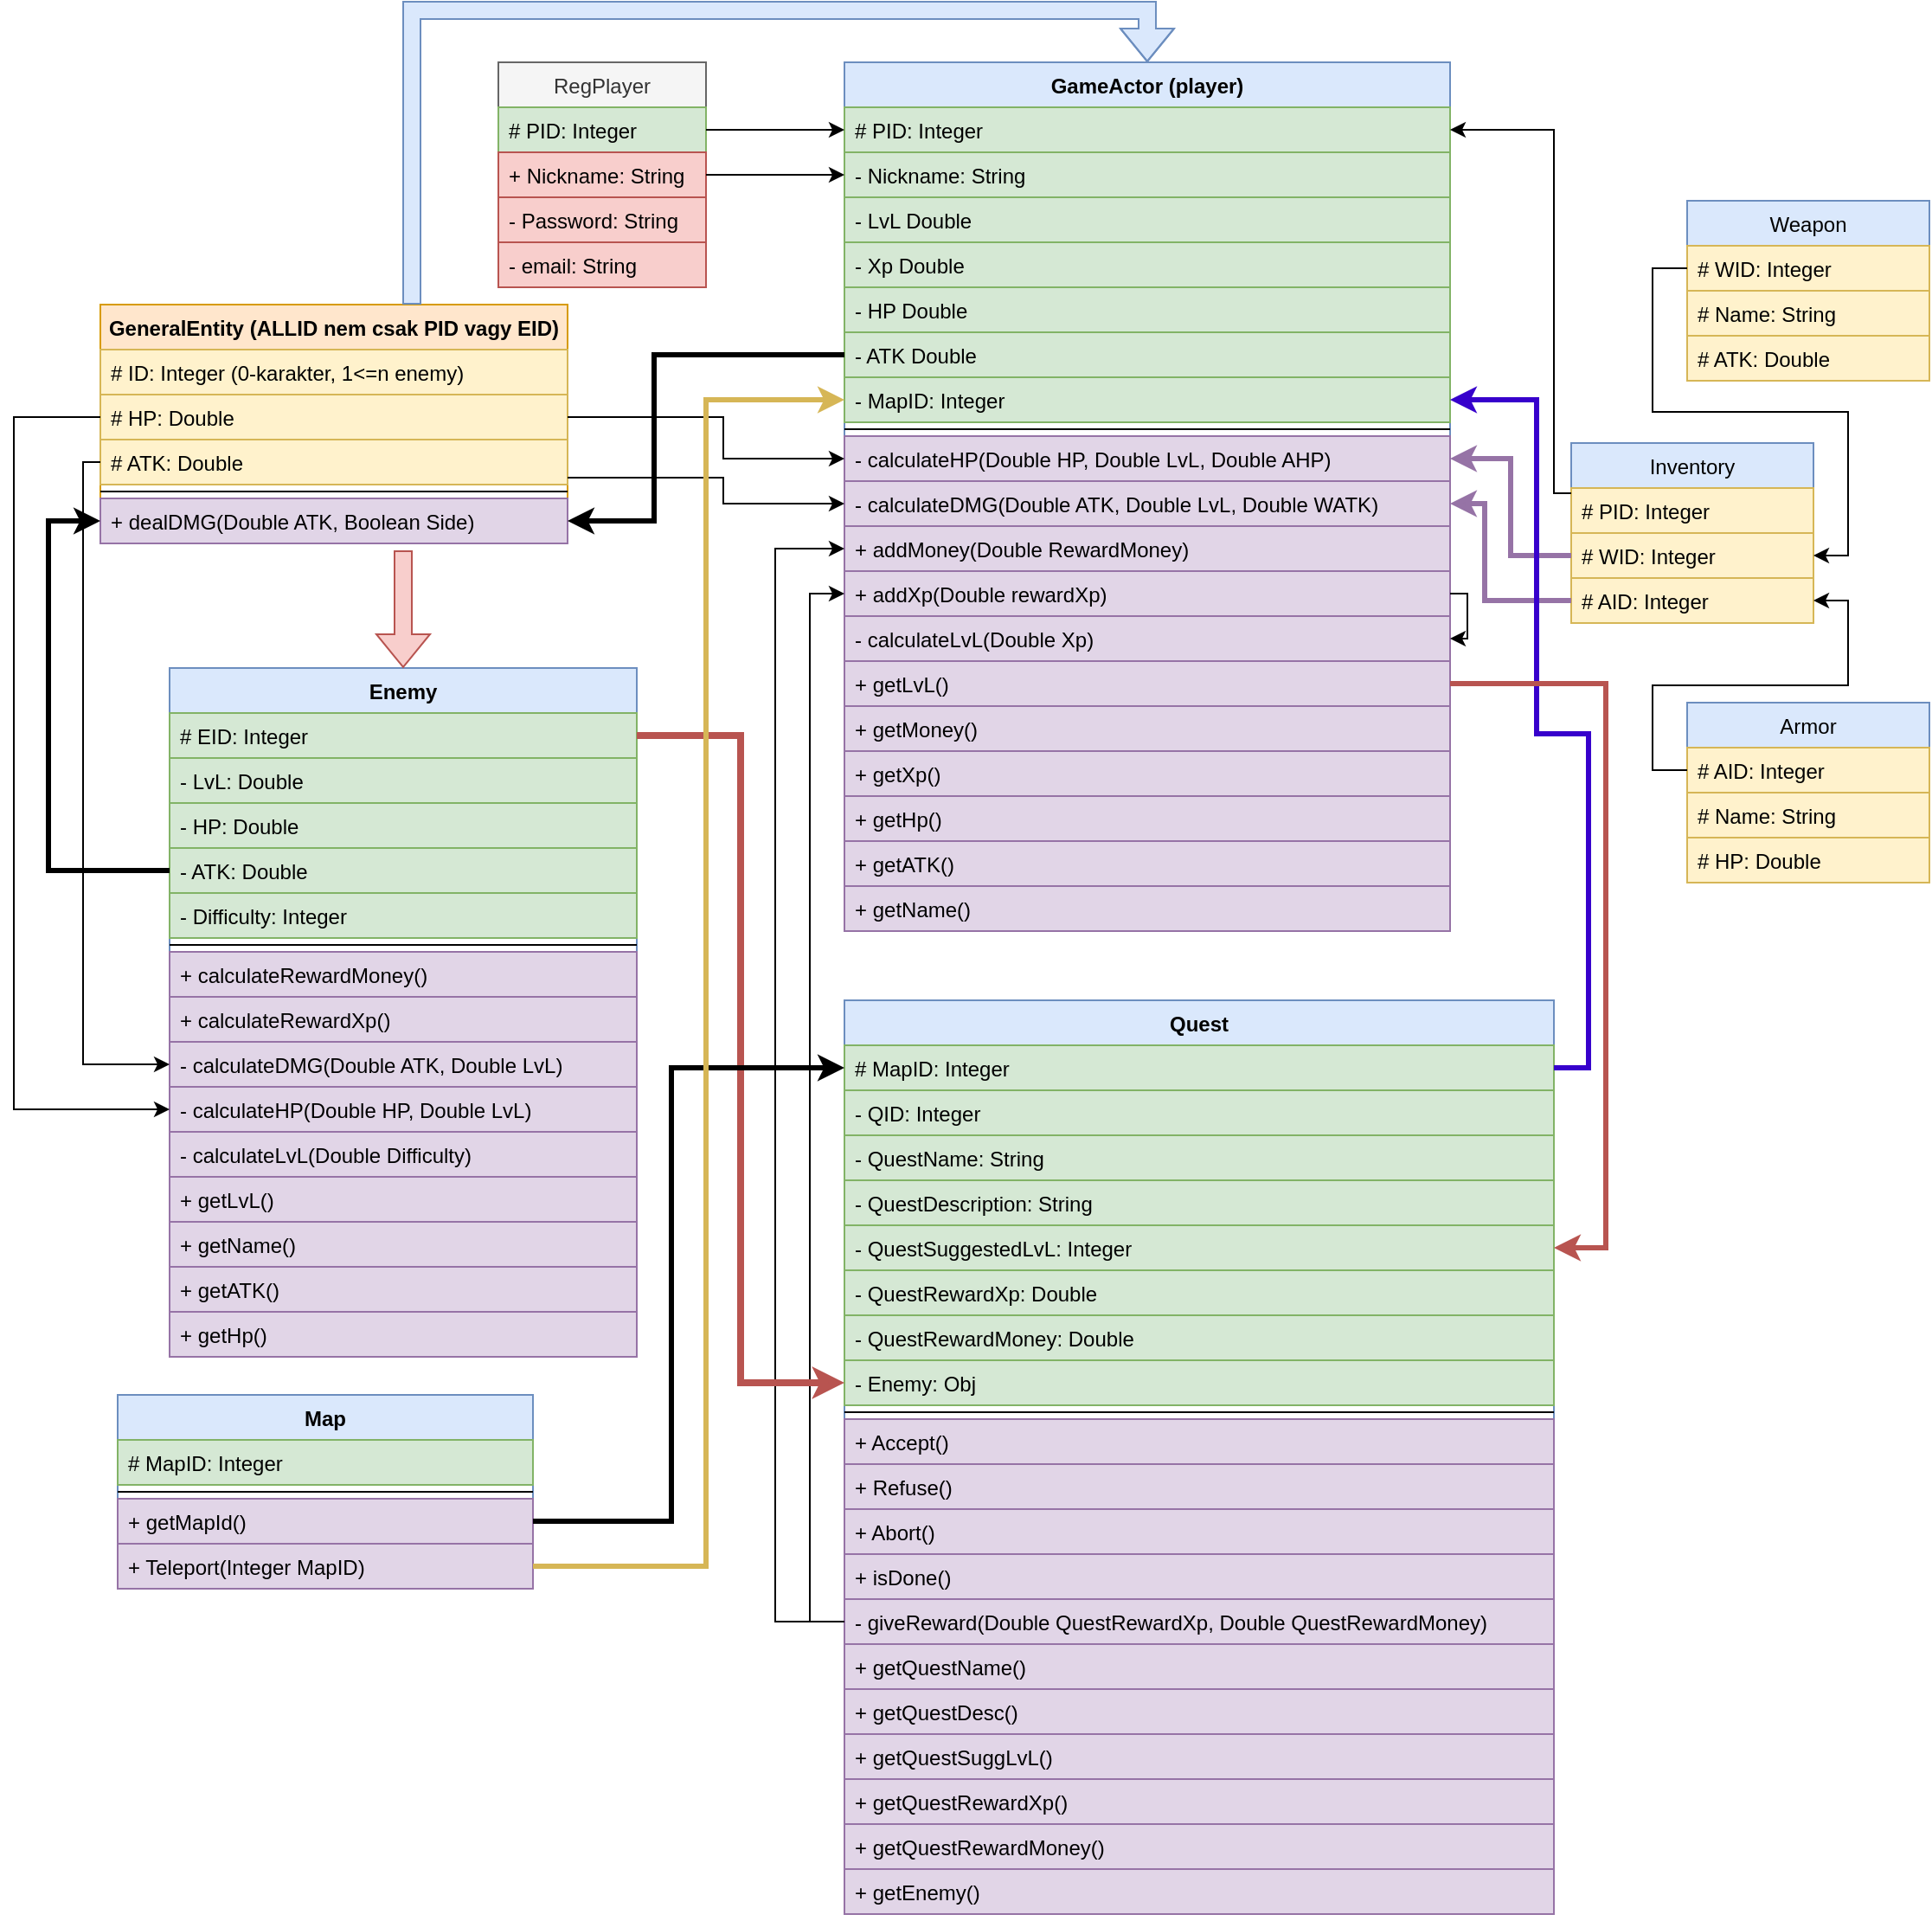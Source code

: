 <mxfile version="15.4.3" type="device"><diagram id="xhJjhPDZq72JSDryFc8_" name="Page-1"><mxGraphModel dx="2209" dy="1933" grid="1" gridSize="10" guides="1" tooltips="1" connect="1" arrows="1" fold="1" page="1" pageScale="1" pageWidth="827" pageHeight="1169" math="0" shadow="0"><root><mxCell id="0"/><mxCell id="1" parent="0"/><mxCell id="AXgc2tglBZsvaKibk7Cw-1" value="RegPlayer" style="swimlane;fontStyle=0;childLayout=stackLayout;horizontal=1;startSize=26;fillColor=#f5f5f5;horizontalStack=0;resizeParent=1;resizeParentMax=0;resizeLast=0;collapsible=1;marginBottom=0;strokeColor=#666666;fontColor=#333333;" vertex="1" parent="1"><mxGeometry width="120" height="130" as="geometry"><mxRectangle x="40" y="80" width="90" height="26" as="alternateBounds"/></mxGeometry></mxCell><mxCell id="AXgc2tglBZsvaKibk7Cw-6" value="# PID: Integer" style="text;strokeColor=#82b366;fillColor=#d5e8d4;align=left;verticalAlign=top;spacingLeft=4;spacingRight=4;overflow=hidden;rotatable=0;points=[[0,0.5],[1,0.5]];portConstraint=eastwest;" vertex="1" parent="AXgc2tglBZsvaKibk7Cw-1"><mxGeometry y="26" width="120" height="26" as="geometry"/></mxCell><mxCell id="AXgc2tglBZsvaKibk7Cw-2" value="+ Nickname: String" style="text;strokeColor=#b85450;fillColor=#f8cecc;align=left;verticalAlign=top;spacingLeft=4;spacingRight=4;overflow=hidden;rotatable=0;points=[[0,0.5],[1,0.5]];portConstraint=eastwest;" vertex="1" parent="AXgc2tglBZsvaKibk7Cw-1"><mxGeometry y="52" width="120" height="26" as="geometry"/></mxCell><mxCell id="AXgc2tglBZsvaKibk7Cw-3" value="- Password: String   " style="text;strokeColor=#b85450;fillColor=#f8cecc;align=left;verticalAlign=top;spacingLeft=4;spacingRight=4;overflow=hidden;rotatable=0;points=[[0,0.5],[1,0.5]];portConstraint=eastwest;" vertex="1" parent="AXgc2tglBZsvaKibk7Cw-1"><mxGeometry y="78" width="120" height="26" as="geometry"/></mxCell><mxCell id="AXgc2tglBZsvaKibk7Cw-4" value="- email: String" style="text;strokeColor=#b85450;fillColor=#f8cecc;align=left;verticalAlign=top;spacingLeft=4;spacingRight=4;overflow=hidden;rotatable=0;points=[[0,0.5],[1,0.5]];portConstraint=eastwest;" vertex="1" parent="AXgc2tglBZsvaKibk7Cw-1"><mxGeometry y="104" width="120" height="26" as="geometry"/></mxCell><mxCell id="AXgc2tglBZsvaKibk7Cw-5" value="GameActor (player)" style="swimlane;fontStyle=1;align=center;verticalAlign=top;childLayout=stackLayout;horizontal=1;startSize=26;horizontalStack=0;resizeParent=1;resizeParentMax=0;resizeLast=0;collapsible=1;marginBottom=0;fillColor=#dae8fc;strokeColor=#6c8ebf;" vertex="1" parent="1"><mxGeometry x="200" width="350" height="502" as="geometry"/></mxCell><mxCell id="AXgc2tglBZsvaKibk7Cw-11" value="# PID: Integer" style="text;strokeColor=#82b366;fillColor=#d5e8d4;align=left;verticalAlign=top;spacingLeft=4;spacingRight=4;overflow=hidden;rotatable=0;points=[[0,0.5],[1,0.5]];portConstraint=eastwest;" vertex="1" parent="AXgc2tglBZsvaKibk7Cw-5"><mxGeometry y="26" width="350" height="26" as="geometry"/></mxCell><mxCell id="AXgc2tglBZsvaKibk7Cw-38" value="- Nickname: String" style="text;strokeColor=#82b366;fillColor=#d5e8d4;align=left;verticalAlign=top;spacingLeft=4;spacingRight=4;overflow=hidden;rotatable=0;points=[[0,0.5],[1,0.5]];portConstraint=eastwest;" vertex="1" parent="AXgc2tglBZsvaKibk7Cw-5"><mxGeometry y="52" width="350" height="26" as="geometry"/></mxCell><mxCell id="AXgc2tglBZsvaKibk7Cw-18" value="- LvL Double" style="text;strokeColor=#82b366;fillColor=#d5e8d4;align=left;verticalAlign=top;spacingLeft=4;spacingRight=4;overflow=hidden;rotatable=0;points=[[0,0.5],[1,0.5]];portConstraint=eastwest;" vertex="1" parent="AXgc2tglBZsvaKibk7Cw-5"><mxGeometry y="78" width="350" height="26" as="geometry"/></mxCell><mxCell id="AXgc2tglBZsvaKibk7Cw-14" value="- Xp Double" style="text;strokeColor=#82b366;fillColor=#d5e8d4;align=left;verticalAlign=top;spacingLeft=4;spacingRight=4;overflow=hidden;rotatable=0;points=[[0,0.5],[1,0.5]];portConstraint=eastwest;" vertex="1" parent="AXgc2tglBZsvaKibk7Cw-5"><mxGeometry y="104" width="350" height="26" as="geometry"/></mxCell><mxCell id="AXgc2tglBZsvaKibk7Cw-15" value="- HP Double" style="text;strokeColor=#82b366;fillColor=#d5e8d4;align=left;verticalAlign=top;spacingLeft=4;spacingRight=4;overflow=hidden;rotatable=0;points=[[0,0.5],[1,0.5]];portConstraint=eastwest;" vertex="1" parent="AXgc2tglBZsvaKibk7Cw-5"><mxGeometry y="130" width="350" height="26" as="geometry"/></mxCell><mxCell id="AXgc2tglBZsvaKibk7Cw-16" value="- ATK Double" style="text;strokeColor=#82b366;fillColor=#d5e8d4;align=left;verticalAlign=top;spacingLeft=4;spacingRight=4;overflow=hidden;rotatable=0;points=[[0,0.5],[1,0.5]];portConstraint=eastwest;" vertex="1" parent="AXgc2tglBZsvaKibk7Cw-5"><mxGeometry y="156" width="350" height="26" as="geometry"/></mxCell><mxCell id="AXgc2tglBZsvaKibk7Cw-91" value="- MapID: Integer" style="text;strokeColor=#82b366;fillColor=#d5e8d4;align=left;verticalAlign=top;spacingLeft=4;spacingRight=4;overflow=hidden;rotatable=0;points=[[0,0.5],[1,0.5]];portConstraint=eastwest;" vertex="1" parent="AXgc2tglBZsvaKibk7Cw-5"><mxGeometry y="182" width="350" height="26" as="geometry"/></mxCell><mxCell id="AXgc2tglBZsvaKibk7Cw-7" value="" style="line;strokeWidth=1;fillColor=none;align=left;verticalAlign=middle;spacingTop=-1;spacingLeft=3;spacingRight=3;rotatable=0;labelPosition=right;points=[];portConstraint=eastwest;" vertex="1" parent="AXgc2tglBZsvaKibk7Cw-5"><mxGeometry y="208" width="350" height="8" as="geometry"/></mxCell><mxCell id="AXgc2tglBZsvaKibk7Cw-17" value="- calculateHP(Double HP, Double LvL, Double AHP)" style="text;strokeColor=#9673a6;fillColor=#e1d5e7;align=left;verticalAlign=top;spacingLeft=4;spacingRight=4;overflow=hidden;rotatable=0;points=[[0,0.5],[1,0.5]];portConstraint=eastwest;" vertex="1" parent="AXgc2tglBZsvaKibk7Cw-5"><mxGeometry y="216" width="350" height="26" as="geometry"/></mxCell><mxCell id="AXgc2tglBZsvaKibk7Cw-19" value="- calculateDMG(Double ATK, Double LvL, Double WATK)" style="text;strokeColor=#9673a6;fillColor=#e1d5e7;align=left;verticalAlign=top;spacingLeft=4;spacingRight=4;overflow=hidden;rotatable=0;points=[[0,0.5],[1,0.5]];portConstraint=eastwest;" vertex="1" parent="AXgc2tglBZsvaKibk7Cw-5"><mxGeometry y="242" width="350" height="26" as="geometry"/></mxCell><mxCell id="AXgc2tglBZsvaKibk7Cw-9" value="+ addMoney(Double RewardMoney)" style="text;strokeColor=#9673a6;fillColor=#e1d5e7;align=left;verticalAlign=top;spacingLeft=4;spacingRight=4;overflow=hidden;rotatable=0;points=[[0,0.5],[1,0.5]];portConstraint=eastwest;" vertex="1" parent="AXgc2tglBZsvaKibk7Cw-5"><mxGeometry y="268" width="350" height="26" as="geometry"/></mxCell><mxCell id="AXgc2tglBZsvaKibk7Cw-8" value="+ addXp(Double rewardXp)" style="text;strokeColor=#9673a6;fillColor=#e1d5e7;align=left;verticalAlign=top;spacingLeft=4;spacingRight=4;overflow=hidden;rotatable=0;points=[[0,0.5],[1,0.5]];portConstraint=eastwest;" vertex="1" parent="AXgc2tglBZsvaKibk7Cw-5"><mxGeometry y="294" width="350" height="26" as="geometry"/></mxCell><mxCell id="AXgc2tglBZsvaKibk7Cw-10" value="- calculateLvL(Double Xp)" style="text;strokeColor=#9673a6;fillColor=#e1d5e7;align=left;verticalAlign=top;spacingLeft=4;spacingRight=4;overflow=hidden;rotatable=0;points=[[0,0.5],[1,0.5]];portConstraint=eastwest;" vertex="1" parent="AXgc2tglBZsvaKibk7Cw-5"><mxGeometry y="320" width="350" height="26" as="geometry"/></mxCell><mxCell id="AXgc2tglBZsvaKibk7Cw-68" value="+ getLvL()" style="text;strokeColor=#9673a6;fillColor=#e1d5e7;align=left;verticalAlign=top;spacingLeft=4;spacingRight=4;overflow=hidden;rotatable=0;points=[[0,0.5],[1,0.5]];portConstraint=eastwest;" vertex="1" parent="AXgc2tglBZsvaKibk7Cw-5"><mxGeometry y="346" width="350" height="26" as="geometry"/></mxCell><mxCell id="AXgc2tglBZsvaKibk7Cw-69" value="+ getMoney()" style="text;strokeColor=#9673a6;fillColor=#e1d5e7;align=left;verticalAlign=top;spacingLeft=4;spacingRight=4;overflow=hidden;rotatable=0;points=[[0,0.5],[1,0.5]];portConstraint=eastwest;" vertex="1" parent="AXgc2tglBZsvaKibk7Cw-5"><mxGeometry y="372" width="350" height="26" as="geometry"/></mxCell><mxCell id="AXgc2tglBZsvaKibk7Cw-70" value="+ getXp()" style="text;strokeColor=#9673a6;fillColor=#e1d5e7;align=left;verticalAlign=top;spacingLeft=4;spacingRight=4;overflow=hidden;rotatable=0;points=[[0,0.5],[1,0.5]];portConstraint=eastwest;" vertex="1" parent="AXgc2tglBZsvaKibk7Cw-5"><mxGeometry y="398" width="350" height="26" as="geometry"/></mxCell><mxCell id="AXgc2tglBZsvaKibk7Cw-71" value="+ getHp()" style="text;strokeColor=#9673a6;fillColor=#e1d5e7;align=left;verticalAlign=top;spacingLeft=4;spacingRight=4;overflow=hidden;rotatable=0;points=[[0,0.5],[1,0.5]];portConstraint=eastwest;" vertex="1" parent="AXgc2tglBZsvaKibk7Cw-5"><mxGeometry y="424" width="350" height="26" as="geometry"/></mxCell><mxCell id="AXgc2tglBZsvaKibk7Cw-72" value="+ getATK()" style="text;strokeColor=#9673a6;fillColor=#e1d5e7;align=left;verticalAlign=top;spacingLeft=4;spacingRight=4;overflow=hidden;rotatable=0;points=[[0,0.5],[1,0.5]];portConstraint=eastwest;" vertex="1" parent="AXgc2tglBZsvaKibk7Cw-5"><mxGeometry y="450" width="350" height="26" as="geometry"/></mxCell><mxCell id="AXgc2tglBZsvaKibk7Cw-73" value="+ getName()" style="text;strokeColor=#9673a6;fillColor=#e1d5e7;align=left;verticalAlign=top;spacingLeft=4;spacingRight=4;overflow=hidden;rotatable=0;points=[[0,0.5],[1,0.5]];portConstraint=eastwest;" vertex="1" parent="AXgc2tglBZsvaKibk7Cw-5"><mxGeometry y="476" width="350" height="26" as="geometry"/></mxCell><mxCell id="AXgc2tglBZsvaKibk7Cw-104" style="edgeStyle=orthogonalEdgeStyle;rounded=0;orthogonalLoop=1;jettySize=auto;html=1;entryX=1;entryY=0.5;entryDx=0;entryDy=0;" edge="1" parent="AXgc2tglBZsvaKibk7Cw-5" source="AXgc2tglBZsvaKibk7Cw-8" target="AXgc2tglBZsvaKibk7Cw-10"><mxGeometry relative="1" as="geometry"><mxPoint x="360" y="340" as="targetPoint"/><Array as="points"><mxPoint x="360" y="307"/><mxPoint x="360" y="333"/></Array></mxGeometry></mxCell><mxCell id="AXgc2tglBZsvaKibk7Cw-20" value="Inventory" style="swimlane;fontStyle=0;childLayout=stackLayout;horizontal=1;startSize=26;fillColor=#dae8fc;horizontalStack=0;resizeParent=1;resizeParentMax=0;resizeLast=0;collapsible=1;marginBottom=0;strokeColor=#6c8ebf;" vertex="1" parent="1"><mxGeometry x="620" y="220" width="140" height="104" as="geometry"/></mxCell><mxCell id="AXgc2tglBZsvaKibk7Cw-21" value="# PID: Integer" style="text;strokeColor=#d6b656;fillColor=#fff2cc;align=left;verticalAlign=top;spacingLeft=4;spacingRight=4;overflow=hidden;rotatable=0;points=[[0,0.5],[1,0.5]];portConstraint=eastwest;" vertex="1" parent="AXgc2tglBZsvaKibk7Cw-20"><mxGeometry y="26" width="140" height="26" as="geometry"/></mxCell><mxCell id="AXgc2tglBZsvaKibk7Cw-22" value="# WID: Integer  " style="text;strokeColor=#d6b656;fillColor=#fff2cc;align=left;verticalAlign=top;spacingLeft=4;spacingRight=4;overflow=hidden;rotatable=0;points=[[0,0.5],[1,0.5]];portConstraint=eastwest;" vertex="1" parent="AXgc2tglBZsvaKibk7Cw-20"><mxGeometry y="52" width="140" height="26" as="geometry"/></mxCell><mxCell id="AXgc2tglBZsvaKibk7Cw-23" value="# AID: Integer" style="text;strokeColor=#d6b656;fillColor=#fff2cc;align=left;verticalAlign=top;spacingLeft=4;spacingRight=4;overflow=hidden;rotatable=0;points=[[0,0.5],[1,0.5]];portConstraint=eastwest;" vertex="1" parent="AXgc2tglBZsvaKibk7Cw-20"><mxGeometry y="78" width="140" height="26" as="geometry"/></mxCell><mxCell id="AXgc2tglBZsvaKibk7Cw-24" style="edgeStyle=orthogonalEdgeStyle;rounded=0;orthogonalLoop=1;jettySize=auto;html=1;fillColor=#e1d5e7;strokeColor=#9673a6;strokeWidth=3;" edge="1" parent="1" source="AXgc2tglBZsvaKibk7Cw-22" target="AXgc2tglBZsvaKibk7Cw-17"><mxGeometry relative="1" as="geometry"/></mxCell><mxCell id="AXgc2tglBZsvaKibk7Cw-25" style="edgeStyle=orthogonalEdgeStyle;rounded=0;orthogonalLoop=1;jettySize=auto;html=1;fillColor=#e1d5e7;strokeColor=#9673a6;strokeWidth=3;" edge="1" parent="1" source="AXgc2tglBZsvaKibk7Cw-23" target="AXgc2tglBZsvaKibk7Cw-19"><mxGeometry relative="1" as="geometry"><Array as="points"><mxPoint x="570" y="311"/><mxPoint x="570" y="255"/></Array></mxGeometry></mxCell><mxCell id="AXgc2tglBZsvaKibk7Cw-26" style="edgeStyle=orthogonalEdgeStyle;rounded=0;orthogonalLoop=1;jettySize=auto;html=1;" edge="1" parent="1" source="AXgc2tglBZsvaKibk7Cw-21" target="AXgc2tglBZsvaKibk7Cw-11"><mxGeometry relative="1" as="geometry"><Array as="points"><mxPoint x="610" y="249"/><mxPoint x="610" y="39"/></Array></mxGeometry></mxCell><mxCell id="AXgc2tglBZsvaKibk7Cw-27" value="Weapon" style="swimlane;fontStyle=0;childLayout=stackLayout;horizontal=1;startSize=26;fillColor=#dae8fc;horizontalStack=0;resizeParent=1;resizeParentMax=0;resizeLast=0;collapsible=1;marginBottom=0;strokeColor=#6c8ebf;" vertex="1" parent="1"><mxGeometry x="687" y="80" width="140" height="104" as="geometry"/></mxCell><mxCell id="AXgc2tglBZsvaKibk7Cw-30" value="# WID: Integer" style="text;strokeColor=#d6b656;fillColor=#fff2cc;align=left;verticalAlign=top;spacingLeft=4;spacingRight=4;overflow=hidden;rotatable=0;points=[[0,0.5],[1,0.5]];portConstraint=eastwest;" vertex="1" parent="AXgc2tglBZsvaKibk7Cw-27"><mxGeometry y="26" width="140" height="26" as="geometry"/></mxCell><mxCell id="AXgc2tglBZsvaKibk7Cw-28" value="# Name: String" style="text;strokeColor=#d6b656;fillColor=#fff2cc;align=left;verticalAlign=top;spacingLeft=4;spacingRight=4;overflow=hidden;rotatable=0;points=[[0,0.5],[1,0.5]];portConstraint=eastwest;" vertex="1" parent="AXgc2tglBZsvaKibk7Cw-27"><mxGeometry y="52" width="140" height="26" as="geometry"/></mxCell><mxCell id="AXgc2tglBZsvaKibk7Cw-29" value="# ATK: Double" style="text;strokeColor=#d6b656;fillColor=#fff2cc;align=left;verticalAlign=top;spacingLeft=4;spacingRight=4;overflow=hidden;rotatable=0;points=[[0,0.5],[1,0.5]];portConstraint=eastwest;" vertex="1" parent="AXgc2tglBZsvaKibk7Cw-27"><mxGeometry y="78" width="140" height="26" as="geometry"/></mxCell><mxCell id="AXgc2tglBZsvaKibk7Cw-31" style="edgeStyle=orthogonalEdgeStyle;rounded=0;orthogonalLoop=1;jettySize=auto;html=1;entryX=1;entryY=0.5;entryDx=0;entryDy=0;" edge="1" parent="1" source="AXgc2tglBZsvaKibk7Cw-30" target="AXgc2tglBZsvaKibk7Cw-22"><mxGeometry relative="1" as="geometry"/></mxCell><mxCell id="AXgc2tglBZsvaKibk7Cw-33" value="Armor" style="swimlane;fontStyle=0;childLayout=stackLayout;horizontal=1;startSize=26;fillColor=#dae8fc;horizontalStack=0;resizeParent=1;resizeParentMax=0;resizeLast=0;collapsible=1;marginBottom=0;strokeColor=#6c8ebf;" vertex="1" parent="1"><mxGeometry x="687" y="370" width="140" height="104" as="geometry"/></mxCell><mxCell id="AXgc2tglBZsvaKibk7Cw-34" value="# AID: Integer" style="text;strokeColor=#d6b656;fillColor=#fff2cc;align=left;verticalAlign=top;spacingLeft=4;spacingRight=4;overflow=hidden;rotatable=0;points=[[0,0.5],[1,0.5]];portConstraint=eastwest;" vertex="1" parent="AXgc2tglBZsvaKibk7Cw-33"><mxGeometry y="26" width="140" height="26" as="geometry"/></mxCell><mxCell id="AXgc2tglBZsvaKibk7Cw-35" value="# Name: String" style="text;strokeColor=#d6b656;fillColor=#fff2cc;align=left;verticalAlign=top;spacingLeft=4;spacingRight=4;overflow=hidden;rotatable=0;points=[[0,0.5],[1,0.5]];portConstraint=eastwest;" vertex="1" parent="AXgc2tglBZsvaKibk7Cw-33"><mxGeometry y="52" width="140" height="26" as="geometry"/></mxCell><mxCell id="AXgc2tglBZsvaKibk7Cw-36" value="# HP: Double" style="text;strokeColor=#d6b656;fillColor=#fff2cc;align=left;verticalAlign=top;spacingLeft=4;spacingRight=4;overflow=hidden;rotatable=0;points=[[0,0.5],[1,0.5]];portConstraint=eastwest;" vertex="1" parent="AXgc2tglBZsvaKibk7Cw-33"><mxGeometry y="78" width="140" height="26" as="geometry"/></mxCell><mxCell id="AXgc2tglBZsvaKibk7Cw-37" style="edgeStyle=orthogonalEdgeStyle;rounded=0;orthogonalLoop=1;jettySize=auto;html=1;entryX=1;entryY=0.5;entryDx=0;entryDy=0;" edge="1" parent="1" source="AXgc2tglBZsvaKibk7Cw-34" target="AXgc2tglBZsvaKibk7Cw-23"><mxGeometry relative="1" as="geometry"/></mxCell><mxCell id="AXgc2tglBZsvaKibk7Cw-39" style="edgeStyle=orthogonalEdgeStyle;rounded=0;orthogonalLoop=1;jettySize=auto;html=1;" edge="1" parent="1" source="AXgc2tglBZsvaKibk7Cw-2" target="AXgc2tglBZsvaKibk7Cw-38"><mxGeometry relative="1" as="geometry"/></mxCell><mxCell id="AXgc2tglBZsvaKibk7Cw-41" style="edgeStyle=orthogonalEdgeStyle;rounded=0;orthogonalLoop=1;jettySize=auto;html=1;" edge="1" parent="1" source="AXgc2tglBZsvaKibk7Cw-6" target="AXgc2tglBZsvaKibk7Cw-11"><mxGeometry relative="1" as="geometry"/></mxCell><mxCell id="AXgc2tglBZsvaKibk7Cw-45" value="GeneralEntity (ALLID nem csak PID vagy EID)" style="swimlane;fontStyle=1;align=center;verticalAlign=top;childLayout=stackLayout;horizontal=1;startSize=26;horizontalStack=0;resizeParent=1;resizeParentMax=0;resizeLast=0;collapsible=1;marginBottom=0;fillColor=#ffe6cc;strokeColor=#d79b00;" vertex="1" parent="1"><mxGeometry x="-230" y="140" width="270" height="138" as="geometry"/></mxCell><mxCell id="AXgc2tglBZsvaKibk7Cw-50" value="# ID: Integer (0-karakter, 1&lt;=n enemy)" style="text;strokeColor=#d6b656;fillColor=#fff2cc;align=left;verticalAlign=top;spacingLeft=4;spacingRight=4;overflow=hidden;rotatable=0;points=[[0,0.5],[1,0.5]];portConstraint=eastwest;" vertex="1" parent="AXgc2tglBZsvaKibk7Cw-45"><mxGeometry y="26" width="270" height="26" as="geometry"/></mxCell><mxCell id="AXgc2tglBZsvaKibk7Cw-46" value="# HP: Double" style="text;strokeColor=#d6b656;fillColor=#fff2cc;align=left;verticalAlign=top;spacingLeft=4;spacingRight=4;overflow=hidden;rotatable=0;points=[[0,0.5],[1,0.5]];portConstraint=eastwest;" vertex="1" parent="AXgc2tglBZsvaKibk7Cw-45"><mxGeometry y="52" width="270" height="26" as="geometry"/></mxCell><mxCell id="AXgc2tglBZsvaKibk7Cw-49" value="# ATK: Double" style="text;strokeColor=#d6b656;fillColor=#fff2cc;align=left;verticalAlign=top;spacingLeft=4;spacingRight=4;overflow=hidden;rotatable=0;points=[[0,0.5],[1,0.5]];portConstraint=eastwest;" vertex="1" parent="AXgc2tglBZsvaKibk7Cw-45"><mxGeometry y="78" width="270" height="26" as="geometry"/></mxCell><mxCell id="AXgc2tglBZsvaKibk7Cw-80" value="" style="line;strokeWidth=1;fillColor=none;align=left;verticalAlign=middle;spacingTop=-1;spacingLeft=3;spacingRight=3;rotatable=0;labelPosition=right;points=[];portConstraint=eastwest;" vertex="1" parent="AXgc2tglBZsvaKibk7Cw-45"><mxGeometry y="104" width="270" height="8" as="geometry"/></mxCell><mxCell id="AXgc2tglBZsvaKibk7Cw-81" value="+ dealDMG(Double ATK, Boolean Side)" style="text;strokeColor=#9673a6;fillColor=#e1d5e7;align=left;verticalAlign=top;spacingLeft=4;spacingRight=4;overflow=hidden;rotatable=0;points=[[0,0.5],[1,0.5]];portConstraint=eastwest;" vertex="1" parent="AXgc2tglBZsvaKibk7Cw-45"><mxGeometry y="112" width="270" height="26" as="geometry"/></mxCell><mxCell id="AXgc2tglBZsvaKibk7Cw-53" style="edgeStyle=orthogonalEdgeStyle;rounded=0;orthogonalLoop=1;jettySize=auto;html=1;" edge="1" parent="1" source="AXgc2tglBZsvaKibk7Cw-46" target="AXgc2tglBZsvaKibk7Cw-17"><mxGeometry relative="1" as="geometry"><mxPoint x="170" y="230" as="targetPoint"/><Array as="points"><mxPoint x="130" y="205"/><mxPoint x="130" y="229"/></Array></mxGeometry></mxCell><mxCell id="AXgc2tglBZsvaKibk7Cw-54" style="edgeStyle=orthogonalEdgeStyle;rounded=0;orthogonalLoop=1;jettySize=auto;html=1;" edge="1" parent="1" source="AXgc2tglBZsvaKibk7Cw-49" target="AXgc2tglBZsvaKibk7Cw-19"><mxGeometry relative="1" as="geometry"><Array as="points"><mxPoint x="130" y="240"/><mxPoint x="130" y="255"/></Array></mxGeometry></mxCell><mxCell id="AXgc2tglBZsvaKibk7Cw-55" value="Enemy" style="swimlane;fontStyle=1;align=center;verticalAlign=top;childLayout=stackLayout;horizontal=1;startSize=26;horizontalStack=0;resizeParent=1;resizeParentMax=0;resizeLast=0;collapsible=1;marginBottom=0;fillColor=#dae8fc;strokeColor=#6c8ebf;" vertex="1" parent="1"><mxGeometry x="-190" y="350" width="270" height="398" as="geometry"/></mxCell><mxCell id="AXgc2tglBZsvaKibk7Cw-56" value="# EID: Integer" style="text;strokeColor=#82b366;fillColor=#d5e8d4;align=left;verticalAlign=top;spacingLeft=4;spacingRight=4;overflow=hidden;rotatable=0;points=[[0,0.5],[1,0.5]];portConstraint=eastwest;" vertex="1" parent="AXgc2tglBZsvaKibk7Cw-55"><mxGeometry y="26" width="270" height="26" as="geometry"/></mxCell><mxCell id="AXgc2tglBZsvaKibk7Cw-78" value="- LvL: Double" style="text;strokeColor=#82b366;fillColor=#d5e8d4;align=left;verticalAlign=top;spacingLeft=4;spacingRight=4;overflow=hidden;rotatable=0;points=[[0,0.5],[1,0.5]];portConstraint=eastwest;" vertex="1" parent="AXgc2tglBZsvaKibk7Cw-55"><mxGeometry y="52" width="270" height="26" as="geometry"/></mxCell><mxCell id="AXgc2tglBZsvaKibk7Cw-62" value="- HP: Double" style="text;strokeColor=#82b366;fillColor=#d5e8d4;align=left;verticalAlign=top;spacingLeft=4;spacingRight=4;overflow=hidden;rotatable=0;points=[[0,0.5],[1,0.5]];portConstraint=eastwest;" vertex="1" parent="AXgc2tglBZsvaKibk7Cw-55"><mxGeometry y="78" width="270" height="26" as="geometry"/></mxCell><mxCell id="AXgc2tglBZsvaKibk7Cw-63" value="- ATK: Double" style="text;strokeColor=#82b366;fillColor=#d5e8d4;align=left;verticalAlign=top;spacingLeft=4;spacingRight=4;overflow=hidden;rotatable=0;points=[[0,0.5],[1,0.5]];portConstraint=eastwest;" vertex="1" parent="AXgc2tglBZsvaKibk7Cw-55"><mxGeometry y="104" width="270" height="26" as="geometry"/></mxCell><mxCell id="AXgc2tglBZsvaKibk7Cw-64" value="- Difficulty: Integer" style="text;strokeColor=#82b366;fillColor=#d5e8d4;align=left;verticalAlign=top;spacingLeft=4;spacingRight=4;overflow=hidden;rotatable=0;points=[[0,0.5],[1,0.5]];portConstraint=eastwest;" vertex="1" parent="AXgc2tglBZsvaKibk7Cw-55"><mxGeometry y="130" width="270" height="26" as="geometry"/></mxCell><mxCell id="AXgc2tglBZsvaKibk7Cw-57" value="" style="line;strokeWidth=1;fillColor=none;align=left;verticalAlign=middle;spacingTop=-1;spacingLeft=3;spacingRight=3;rotatable=0;labelPosition=right;points=[];portConstraint=eastwest;" vertex="1" parent="AXgc2tglBZsvaKibk7Cw-55"><mxGeometry y="156" width="270" height="8" as="geometry"/></mxCell><mxCell id="AXgc2tglBZsvaKibk7Cw-66" value="+ calculateRewardMoney()" style="text;strokeColor=#9673a6;fillColor=#e1d5e7;align=left;verticalAlign=top;spacingLeft=4;spacingRight=4;overflow=hidden;rotatable=0;points=[[0,0.5],[1,0.5]];portConstraint=eastwest;" vertex="1" parent="AXgc2tglBZsvaKibk7Cw-55"><mxGeometry y="164" width="270" height="26" as="geometry"/></mxCell><mxCell id="AXgc2tglBZsvaKibk7Cw-58" value="+ calculateRewardXp()" style="text;strokeColor=#9673a6;fillColor=#e1d5e7;align=left;verticalAlign=top;spacingLeft=4;spacingRight=4;overflow=hidden;rotatable=0;points=[[0,0.5],[1,0.5]];portConstraint=eastwest;" vertex="1" parent="AXgc2tglBZsvaKibk7Cw-55"><mxGeometry y="190" width="270" height="26" as="geometry"/></mxCell><mxCell id="AXgc2tglBZsvaKibk7Cw-75" value="- calculateDMG(Double ATK, Double LvL)" style="text;strokeColor=#9673a6;fillColor=#e1d5e7;align=left;verticalAlign=top;spacingLeft=4;spacingRight=4;overflow=hidden;rotatable=0;points=[[0,0.5],[1,0.5]];portConstraint=eastwest;" vertex="1" parent="AXgc2tglBZsvaKibk7Cw-55"><mxGeometry y="216" width="270" height="26" as="geometry"/></mxCell><mxCell id="AXgc2tglBZsvaKibk7Cw-74" value="- calculateHP(Double HP, Double LvL)" style="text;strokeColor=#9673a6;fillColor=#e1d5e7;align=left;verticalAlign=top;spacingLeft=4;spacingRight=4;overflow=hidden;rotatable=0;points=[[0,0.5],[1,0.5]];portConstraint=eastwest;" vertex="1" parent="AXgc2tglBZsvaKibk7Cw-55"><mxGeometry y="242" width="270" height="26" as="geometry"/></mxCell><mxCell id="AXgc2tglBZsvaKibk7Cw-79" value="- calculateLvL(Double Difficulty)" style="text;strokeColor=#9673a6;fillColor=#e1d5e7;align=left;verticalAlign=top;spacingLeft=4;spacingRight=4;overflow=hidden;rotatable=0;points=[[0,0.5],[1,0.5]];portConstraint=eastwest;" vertex="1" parent="AXgc2tglBZsvaKibk7Cw-55"><mxGeometry y="268" width="270" height="26" as="geometry"/></mxCell><mxCell id="AXgc2tglBZsvaKibk7Cw-82" value="+ getLvL()" style="text;strokeColor=#9673a6;fillColor=#e1d5e7;align=left;verticalAlign=top;spacingLeft=4;spacingRight=4;overflow=hidden;rotatable=0;points=[[0,0.5],[1,0.5]];portConstraint=eastwest;" vertex="1" parent="AXgc2tglBZsvaKibk7Cw-55"><mxGeometry y="294" width="270" height="26" as="geometry"/></mxCell><mxCell id="AXgc2tglBZsvaKibk7Cw-85" value="+ getName()" style="text;strokeColor=#9673a6;fillColor=#e1d5e7;align=left;verticalAlign=top;spacingLeft=4;spacingRight=4;overflow=hidden;rotatable=0;points=[[0,0.5],[1,0.5]];portConstraint=eastwest;" vertex="1" parent="AXgc2tglBZsvaKibk7Cw-55"><mxGeometry y="320" width="270" height="26" as="geometry"/></mxCell><mxCell id="AXgc2tglBZsvaKibk7Cw-84" value="+ getATK()" style="text;strokeColor=#9673a6;fillColor=#e1d5e7;align=left;verticalAlign=top;spacingLeft=4;spacingRight=4;overflow=hidden;rotatable=0;points=[[0,0.5],[1,0.5]];portConstraint=eastwest;" vertex="1" parent="AXgc2tglBZsvaKibk7Cw-55"><mxGeometry y="346" width="270" height="26" as="geometry"/></mxCell><mxCell id="AXgc2tglBZsvaKibk7Cw-83" value="+ getHp()" style="text;strokeColor=#9673a6;fillColor=#e1d5e7;align=left;verticalAlign=top;spacingLeft=4;spacingRight=4;overflow=hidden;rotatable=0;points=[[0,0.5],[1,0.5]];portConstraint=eastwest;" vertex="1" parent="AXgc2tglBZsvaKibk7Cw-55"><mxGeometry y="372" width="270" height="26" as="geometry"/></mxCell><mxCell id="AXgc2tglBZsvaKibk7Cw-59" style="edgeStyle=orthogonalEdgeStyle;rounded=0;orthogonalLoop=1;jettySize=auto;html=1;shape=flexArrow;fillColor=#dae8fc;strokeColor=#6c8ebf;" edge="1" parent="1" target="AXgc2tglBZsvaKibk7Cw-5"><mxGeometry relative="1" as="geometry"><mxPoint x="-50" y="140" as="sourcePoint"/><Array as="points"><mxPoint x="-50" y="140"/><mxPoint x="-50" y="-30"/><mxPoint x="375" y="-30"/></Array></mxGeometry></mxCell><mxCell id="AXgc2tglBZsvaKibk7Cw-60" style="edgeStyle=orthogonalEdgeStyle;shape=flexArrow;rounded=0;orthogonalLoop=1;jettySize=auto;html=1;fillColor=#f8cecc;strokeColor=#b85450;" edge="1" parent="1" target="AXgc2tglBZsvaKibk7Cw-55"><mxGeometry relative="1" as="geometry"><mxPoint x="-55" y="282" as="sourcePoint"/><Array as="points"><mxPoint x="-55" y="282"/></Array></mxGeometry></mxCell><mxCell id="AXgc2tglBZsvaKibk7Cw-76" style="edgeStyle=orthogonalEdgeStyle;rounded=0;orthogonalLoop=1;jettySize=auto;html=1;entryX=0;entryY=0.5;entryDx=0;entryDy=0;" edge="1" parent="1" source="AXgc2tglBZsvaKibk7Cw-49" target="AXgc2tglBZsvaKibk7Cw-75"><mxGeometry relative="1" as="geometry"><Array as="points"><mxPoint x="-240" y="231"/><mxPoint x="-240" y="579"/></Array></mxGeometry></mxCell><mxCell id="AXgc2tglBZsvaKibk7Cw-77" style="edgeStyle=orthogonalEdgeStyle;rounded=0;orthogonalLoop=1;jettySize=auto;html=1;entryX=0;entryY=0.5;entryDx=0;entryDy=0;" edge="1" parent="1" source="AXgc2tglBZsvaKibk7Cw-46" target="AXgc2tglBZsvaKibk7Cw-74"><mxGeometry relative="1" as="geometry"><Array as="points"><mxPoint x="-280" y="205"/><mxPoint x="-280" y="605"/></Array></mxGeometry></mxCell><mxCell id="AXgc2tglBZsvaKibk7Cw-87" value="Quest" style="swimlane;fontStyle=1;align=center;verticalAlign=top;childLayout=stackLayout;horizontal=1;startSize=26;horizontalStack=0;resizeParent=1;resizeParentMax=0;resizeLast=0;collapsible=1;marginBottom=0;fillColor=#dae8fc;strokeColor=#6c8ebf;" vertex="1" parent="1"><mxGeometry x="200" y="542" width="410" height="528" as="geometry"/></mxCell><mxCell id="AXgc2tglBZsvaKibk7Cw-88" value="# MapID: Integer" style="text;strokeColor=#82b366;fillColor=#d5e8d4;align=left;verticalAlign=top;spacingLeft=4;spacingRight=4;overflow=hidden;rotatable=0;points=[[0,0.5],[1,0.5]];portConstraint=eastwest;" vertex="1" parent="AXgc2tglBZsvaKibk7Cw-87"><mxGeometry y="26" width="410" height="26" as="geometry"/></mxCell><mxCell id="AXgc2tglBZsvaKibk7Cw-105" value="- QID: Integer" style="text;strokeColor=#82b366;fillColor=#d5e8d4;align=left;verticalAlign=top;spacingLeft=4;spacingRight=4;overflow=hidden;rotatable=0;points=[[0,0.5],[1,0.5]];portConstraint=eastwest;" vertex="1" parent="AXgc2tglBZsvaKibk7Cw-87"><mxGeometry y="52" width="410" height="26" as="geometry"/></mxCell><mxCell id="AXgc2tglBZsvaKibk7Cw-106" value="- QuestName: String" style="text;strokeColor=#82b366;fillColor=#d5e8d4;align=left;verticalAlign=top;spacingLeft=4;spacingRight=4;overflow=hidden;rotatable=0;points=[[0,0.5],[1,0.5]];portConstraint=eastwest;" vertex="1" parent="AXgc2tglBZsvaKibk7Cw-87"><mxGeometry y="78" width="410" height="26" as="geometry"/></mxCell><mxCell id="AXgc2tglBZsvaKibk7Cw-107" value="- QuestDescription: String" style="text;strokeColor=#82b366;fillColor=#d5e8d4;align=left;verticalAlign=top;spacingLeft=4;spacingRight=4;overflow=hidden;rotatable=0;points=[[0,0.5],[1,0.5]];portConstraint=eastwest;" vertex="1" parent="AXgc2tglBZsvaKibk7Cw-87"><mxGeometry y="104" width="410" height="26" as="geometry"/></mxCell><mxCell id="AXgc2tglBZsvaKibk7Cw-108" value="- QuestSuggestedLvL: Integer" style="text;strokeColor=#82b366;fillColor=#d5e8d4;align=left;verticalAlign=top;spacingLeft=4;spacingRight=4;overflow=hidden;rotatable=0;points=[[0,0.5],[1,0.5]];portConstraint=eastwest;" vertex="1" parent="AXgc2tglBZsvaKibk7Cw-87"><mxGeometry y="130" width="410" height="26" as="geometry"/></mxCell><mxCell id="AXgc2tglBZsvaKibk7Cw-109" value="- QuestRewardXp: Double" style="text;strokeColor=#82b366;fillColor=#d5e8d4;align=left;verticalAlign=top;spacingLeft=4;spacingRight=4;overflow=hidden;rotatable=0;points=[[0,0.5],[1,0.5]];portConstraint=eastwest;" vertex="1" parent="AXgc2tglBZsvaKibk7Cw-87"><mxGeometry y="156" width="410" height="26" as="geometry"/></mxCell><mxCell id="AXgc2tglBZsvaKibk7Cw-110" value="- QuestRewardMoney: Double" style="text;strokeColor=#82b366;fillColor=#d5e8d4;align=left;verticalAlign=top;spacingLeft=4;spacingRight=4;overflow=hidden;rotatable=0;points=[[0,0.5],[1,0.5]];portConstraint=eastwest;" vertex="1" parent="AXgc2tglBZsvaKibk7Cw-87"><mxGeometry y="182" width="410" height="26" as="geometry"/></mxCell><mxCell id="AXgc2tglBZsvaKibk7Cw-115" value="- Enemy: Obj" style="text;strokeColor=#82b366;fillColor=#d5e8d4;align=left;verticalAlign=top;spacingLeft=4;spacingRight=4;overflow=hidden;rotatable=0;points=[[0,0.5],[1,0.5]];portConstraint=eastwest;" vertex="1" parent="AXgc2tglBZsvaKibk7Cw-87"><mxGeometry y="208" width="410" height="26" as="geometry"/></mxCell><mxCell id="AXgc2tglBZsvaKibk7Cw-89" value="" style="line;strokeWidth=1;fillColor=none;align=left;verticalAlign=middle;spacingTop=-1;spacingLeft=3;spacingRight=3;rotatable=0;labelPosition=right;points=[];portConstraint=eastwest;" vertex="1" parent="AXgc2tglBZsvaKibk7Cw-87"><mxGeometry y="234" width="410" height="8" as="geometry"/></mxCell><mxCell id="AXgc2tglBZsvaKibk7Cw-95" value="+ Accept()" style="text;strokeColor=#9673a6;fillColor=#e1d5e7;align=left;verticalAlign=top;spacingLeft=4;spacingRight=4;overflow=hidden;rotatable=0;points=[[0,0.5],[1,0.5]];portConstraint=eastwest;" vertex="1" parent="AXgc2tglBZsvaKibk7Cw-87"><mxGeometry y="242" width="410" height="26" as="geometry"/></mxCell><mxCell id="AXgc2tglBZsvaKibk7Cw-96" value="+ Refuse()" style="text;strokeColor=#9673a6;fillColor=#e1d5e7;align=left;verticalAlign=top;spacingLeft=4;spacingRight=4;overflow=hidden;rotatable=0;points=[[0,0.5],[1,0.5]];portConstraint=eastwest;" vertex="1" parent="AXgc2tglBZsvaKibk7Cw-87"><mxGeometry y="268" width="410" height="26" as="geometry"/></mxCell><mxCell id="AXgc2tglBZsvaKibk7Cw-97" value="+ Abort()" style="text;strokeColor=#9673a6;fillColor=#e1d5e7;align=left;verticalAlign=top;spacingLeft=4;spacingRight=4;overflow=hidden;rotatable=0;points=[[0,0.5],[1,0.5]];portConstraint=eastwest;" vertex="1" parent="AXgc2tglBZsvaKibk7Cw-87"><mxGeometry y="294" width="410" height="26" as="geometry"/></mxCell><mxCell id="AXgc2tglBZsvaKibk7Cw-98" value="+ isDone()" style="text;strokeColor=#9673a6;fillColor=#e1d5e7;align=left;verticalAlign=top;spacingLeft=4;spacingRight=4;overflow=hidden;rotatable=0;points=[[0,0.5],[1,0.5]];portConstraint=eastwest;" vertex="1" parent="AXgc2tglBZsvaKibk7Cw-87"><mxGeometry y="320" width="410" height="26" as="geometry"/></mxCell><mxCell id="AXgc2tglBZsvaKibk7Cw-99" value="- giveReward(Double QuestRewardXp, Double QuestRewardMoney)" style="text;strokeColor=#9673a6;fillColor=#e1d5e7;align=left;verticalAlign=top;spacingLeft=4;spacingRight=4;overflow=hidden;rotatable=0;points=[[0,0.5],[1,0.5]];portConstraint=eastwest;" vertex="1" parent="AXgc2tglBZsvaKibk7Cw-87"><mxGeometry y="346" width="410" height="26" as="geometry"/></mxCell><mxCell id="AXgc2tglBZsvaKibk7Cw-125" value="+ getQuestName()" style="text;strokeColor=#9673a6;fillColor=#e1d5e7;align=left;verticalAlign=top;spacingLeft=4;spacingRight=4;overflow=hidden;rotatable=0;points=[[0,0.5],[1,0.5]];portConstraint=eastwest;" vertex="1" parent="AXgc2tglBZsvaKibk7Cw-87"><mxGeometry y="372" width="410" height="26" as="geometry"/></mxCell><mxCell id="AXgc2tglBZsvaKibk7Cw-126" value="+ getQuestDesc()" style="text;strokeColor=#9673a6;fillColor=#e1d5e7;align=left;verticalAlign=top;spacingLeft=4;spacingRight=4;overflow=hidden;rotatable=0;points=[[0,0.5],[1,0.5]];portConstraint=eastwest;" vertex="1" parent="AXgc2tglBZsvaKibk7Cw-87"><mxGeometry y="398" width="410" height="26" as="geometry"/></mxCell><mxCell id="AXgc2tglBZsvaKibk7Cw-127" value="+ getQuestSuggLvL()" style="text;strokeColor=#9673a6;fillColor=#e1d5e7;align=left;verticalAlign=top;spacingLeft=4;spacingRight=4;overflow=hidden;rotatable=0;points=[[0,0.5],[1,0.5]];portConstraint=eastwest;" vertex="1" parent="AXgc2tglBZsvaKibk7Cw-87"><mxGeometry y="424" width="410" height="26" as="geometry"/></mxCell><mxCell id="AXgc2tglBZsvaKibk7Cw-128" value="+ getQuestRewardXp()" style="text;strokeColor=#9673a6;fillColor=#e1d5e7;align=left;verticalAlign=top;spacingLeft=4;spacingRight=4;overflow=hidden;rotatable=0;points=[[0,0.5],[1,0.5]];portConstraint=eastwest;" vertex="1" parent="AXgc2tglBZsvaKibk7Cw-87"><mxGeometry y="450" width="410" height="26" as="geometry"/></mxCell><mxCell id="AXgc2tglBZsvaKibk7Cw-129" value="+ getQuestRewardMoney()" style="text;strokeColor=#9673a6;fillColor=#e1d5e7;align=left;verticalAlign=top;spacingLeft=4;spacingRight=4;overflow=hidden;rotatable=0;points=[[0,0.5],[1,0.5]];portConstraint=eastwest;" vertex="1" parent="AXgc2tglBZsvaKibk7Cw-87"><mxGeometry y="476" width="410" height="26" as="geometry"/></mxCell><mxCell id="AXgc2tglBZsvaKibk7Cw-130" value="+ getEnemy()" style="text;strokeColor=#9673a6;fillColor=#e1d5e7;align=left;verticalAlign=top;spacingLeft=4;spacingRight=4;overflow=hidden;rotatable=0;points=[[0,0.5],[1,0.5]];portConstraint=eastwest;" vertex="1" parent="AXgc2tglBZsvaKibk7Cw-87"><mxGeometry y="502" width="410" height="26" as="geometry"/></mxCell><mxCell id="AXgc2tglBZsvaKibk7Cw-94" style="edgeStyle=orthogonalEdgeStyle;rounded=0;orthogonalLoop=1;jettySize=auto;html=1;fillColor=#6a00ff;strokeColor=#3700CC;strokeWidth=3;" edge="1" parent="1" source="AXgc2tglBZsvaKibk7Cw-88" target="AXgc2tglBZsvaKibk7Cw-91"><mxGeometry relative="1" as="geometry"><Array as="points"><mxPoint x="630" y="581"/><mxPoint x="630" y="388"/><mxPoint x="600" y="388"/><mxPoint x="600" y="195"/></Array></mxGeometry></mxCell><mxCell id="AXgc2tglBZsvaKibk7Cw-112" style="edgeStyle=orthogonalEdgeStyle;rounded=0;orthogonalLoop=1;jettySize=auto;html=1;exitX=0;exitY=0.5;exitDx=0;exitDy=0;entryX=0;entryY=0.5;entryDx=0;entryDy=0;" edge="1" parent="1" source="AXgc2tglBZsvaKibk7Cw-99" target="AXgc2tglBZsvaKibk7Cw-8"><mxGeometry relative="1" as="geometry"/></mxCell><mxCell id="AXgc2tglBZsvaKibk7Cw-113" style="edgeStyle=orthogonalEdgeStyle;rounded=0;orthogonalLoop=1;jettySize=auto;html=1;entryX=0;entryY=0.5;entryDx=0;entryDy=0;" edge="1" parent="1" source="AXgc2tglBZsvaKibk7Cw-99" target="AXgc2tglBZsvaKibk7Cw-9"><mxGeometry relative="1" as="geometry"><Array as="points"><mxPoint x="160" y="901"/><mxPoint x="160" y="281"/></Array></mxGeometry></mxCell><mxCell id="AXgc2tglBZsvaKibk7Cw-114" style="edgeStyle=orthogonalEdgeStyle;rounded=0;orthogonalLoop=1;jettySize=auto;html=1;entryX=1;entryY=0.5;entryDx=0;entryDy=0;fillColor=#f8cecc;strokeColor=#b85450;strokeWidth=3;" edge="1" parent="1" source="AXgc2tglBZsvaKibk7Cw-68" target="AXgc2tglBZsvaKibk7Cw-108"><mxGeometry relative="1" as="geometry"><Array as="points"><mxPoint x="640" y="359"/><mxPoint x="640" y="685"/></Array></mxGeometry></mxCell><mxCell id="AXgc2tglBZsvaKibk7Cw-116" style="edgeStyle=orthogonalEdgeStyle;rounded=0;orthogonalLoop=1;jettySize=auto;html=1;entryX=0;entryY=0.5;entryDx=0;entryDy=0;fillColor=#f8cecc;strokeColor=#b85450;strokeWidth=4;" edge="1" parent="1" source="AXgc2tglBZsvaKibk7Cw-56" target="AXgc2tglBZsvaKibk7Cw-115"><mxGeometry relative="1" as="geometry"/></mxCell><mxCell id="AXgc2tglBZsvaKibk7Cw-117" value="Map" style="swimlane;fontStyle=1;align=center;verticalAlign=top;childLayout=stackLayout;horizontal=1;startSize=26;horizontalStack=0;resizeParent=1;resizeParentMax=0;resizeLast=0;collapsible=1;marginBottom=0;fillColor=#dae8fc;strokeColor=#6c8ebf;" vertex="1" parent="1"><mxGeometry x="-220" y="770" width="240" height="112" as="geometry"/></mxCell><mxCell id="AXgc2tglBZsvaKibk7Cw-118" value="# MapID: Integer" style="text;strokeColor=#82b366;fillColor=#d5e8d4;align=left;verticalAlign=top;spacingLeft=4;spacingRight=4;overflow=hidden;rotatable=0;points=[[0,0.5],[1,0.5]];portConstraint=eastwest;" vertex="1" parent="AXgc2tglBZsvaKibk7Cw-117"><mxGeometry y="26" width="240" height="26" as="geometry"/></mxCell><mxCell id="AXgc2tglBZsvaKibk7Cw-119" value="" style="line;strokeWidth=1;fillColor=none;align=left;verticalAlign=middle;spacingTop=-1;spacingLeft=3;spacingRight=3;rotatable=0;labelPosition=right;points=[];portConstraint=eastwest;" vertex="1" parent="AXgc2tglBZsvaKibk7Cw-117"><mxGeometry y="52" width="240" height="8" as="geometry"/></mxCell><mxCell id="AXgc2tglBZsvaKibk7Cw-120" value="+ getMapId()" style="text;strokeColor=#9673a6;fillColor=#e1d5e7;align=left;verticalAlign=top;spacingLeft=4;spacingRight=4;overflow=hidden;rotatable=0;points=[[0,0.5],[1,0.5]];portConstraint=eastwest;" vertex="1" parent="AXgc2tglBZsvaKibk7Cw-117"><mxGeometry y="60" width="240" height="26" as="geometry"/></mxCell><mxCell id="AXgc2tglBZsvaKibk7Cw-90" value="+ Teleport(Integer MapID)" style="text;strokeColor=#9673a6;fillColor=#e1d5e7;align=left;verticalAlign=top;spacingLeft=4;spacingRight=4;overflow=hidden;rotatable=0;points=[[0,0.5],[1,0.5]];portConstraint=eastwest;" vertex="1" parent="AXgc2tglBZsvaKibk7Cw-117"><mxGeometry y="86" width="240" height="26" as="geometry"/></mxCell><mxCell id="AXgc2tglBZsvaKibk7Cw-121" style="edgeStyle=orthogonalEdgeStyle;rounded=0;orthogonalLoop=1;jettySize=auto;html=1;entryX=0;entryY=0.5;entryDx=0;entryDy=0;strokeWidth=3;" edge="1" parent="1" source="AXgc2tglBZsvaKibk7Cw-120" target="AXgc2tglBZsvaKibk7Cw-88"><mxGeometry relative="1" as="geometry"><Array as="points"><mxPoint x="100" y="843"/><mxPoint x="100" y="581"/></Array></mxGeometry></mxCell><mxCell id="AXgc2tglBZsvaKibk7Cw-122" style="edgeStyle=orthogonalEdgeStyle;rounded=0;orthogonalLoop=1;jettySize=auto;html=1;entryX=0;entryY=0.5;entryDx=0;entryDy=0;strokeWidth=3;fillColor=#fff2cc;strokeColor=#d6b656;" edge="1" parent="1" source="AXgc2tglBZsvaKibk7Cw-90" target="AXgc2tglBZsvaKibk7Cw-91"><mxGeometry relative="1" as="geometry"><Array as="points"><mxPoint x="120" y="869"/><mxPoint x="120" y="195"/></Array></mxGeometry></mxCell><mxCell id="AXgc2tglBZsvaKibk7Cw-123" style="edgeStyle=orthogonalEdgeStyle;rounded=0;orthogonalLoop=1;jettySize=auto;html=1;entryX=1;entryY=0.5;entryDx=0;entryDy=0;strokeWidth=3;" edge="1" parent="1" source="AXgc2tglBZsvaKibk7Cw-16" target="AXgc2tglBZsvaKibk7Cw-81"><mxGeometry relative="1" as="geometry"><Array as="points"><mxPoint x="90" y="169"/><mxPoint x="90" y="265"/></Array></mxGeometry></mxCell><mxCell id="AXgc2tglBZsvaKibk7Cw-124" style="edgeStyle=orthogonalEdgeStyle;rounded=0;orthogonalLoop=1;jettySize=auto;html=1;entryX=0;entryY=0.5;entryDx=0;entryDy=0;strokeWidth=3;" edge="1" parent="1" source="AXgc2tglBZsvaKibk7Cw-63" target="AXgc2tglBZsvaKibk7Cw-81"><mxGeometry relative="1" as="geometry"><Array as="points"><mxPoint x="-260" y="467"/><mxPoint x="-260" y="265"/></Array></mxGeometry></mxCell></root></mxGraphModel></diagram></mxfile>